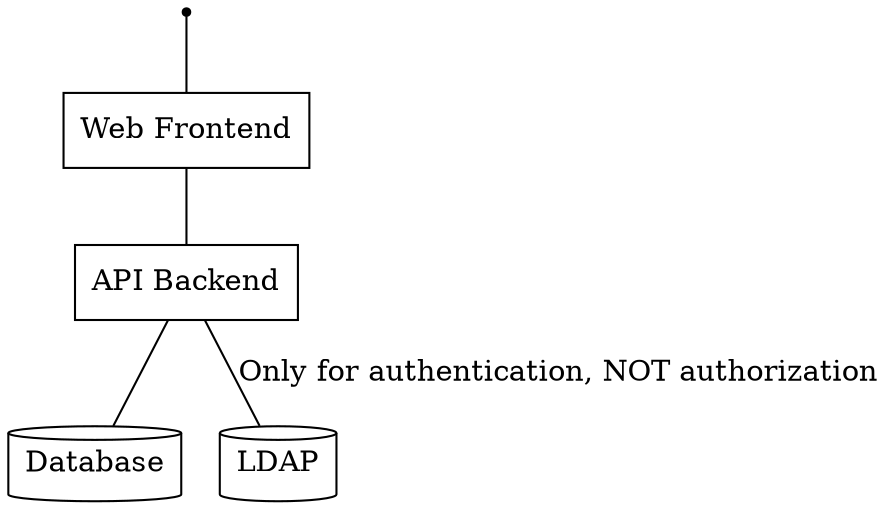 strict graph {
  {
    "Web Frontend" [shape=box]
    "API Backend" [shape=box]
    "Database" [shape=cylinder]
    "LDAP" [shape=cylinder]
    "User" [shape=point]
  }
  "API Backend" -- "Database"
  "API Backend" -- "LDAP" [label="Only for authentication, NOT authorization"]
  "User" -- "Web Frontend"
  "Web Frontend" -- "API Backend"
} 